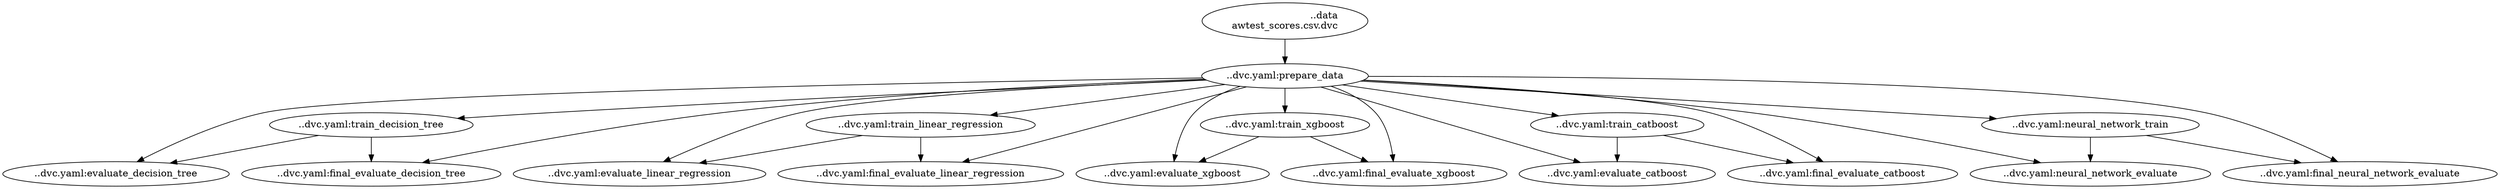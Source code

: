 strict digraph {
"..\dvc.yaml:prepare_data";
"..\dvc.yaml:train_decision_tree";
"..\dvc.yaml:evaluate_decision_tree";
"..\dvc.yaml:final_evaluate_decision_tree";
"..\dvc.yaml:train_linear_regression";
"..\dvc.yaml:evaluate_linear_regression";
"..\dvc.yaml:final_evaluate_linear_regression";
"..\dvc.yaml:train_xgboost";
"..\dvc.yaml:evaluate_xgboost";
"..\dvc.yaml:final_evaluate_xgboost";
"..\dvc.yaml:train_catboost";
"..\dvc.yaml:evaluate_catboost";
"..\dvc.yaml:final_evaluate_catboost";
"..\dvc.yaml:neural_network_train";
"..\dvc.yaml:neural_network_evaluate";
"..\dvc.yaml:final_neural_network_evaluate";
"..\data\raw\test_scores.csv.dvc";
"..\dvc.yaml:prepare_data" -> "..\dvc.yaml:train_decision_tree";
"..\dvc.yaml:prepare_data" -> "..\dvc.yaml:evaluate_decision_tree";
"..\dvc.yaml:prepare_data" -> "..\dvc.yaml:final_evaluate_decision_tree";
"..\dvc.yaml:prepare_data" -> "..\dvc.yaml:train_linear_regression";
"..\dvc.yaml:prepare_data" -> "..\dvc.yaml:evaluate_linear_regression";
"..\dvc.yaml:prepare_data" -> "..\dvc.yaml:final_evaluate_linear_regression";
"..\dvc.yaml:prepare_data" -> "..\dvc.yaml:train_xgboost";
"..\dvc.yaml:prepare_data" -> "..\dvc.yaml:evaluate_xgboost";
"..\dvc.yaml:prepare_data" -> "..\dvc.yaml:final_evaluate_xgboost";
"..\dvc.yaml:prepare_data" -> "..\dvc.yaml:train_catboost";
"..\dvc.yaml:prepare_data" -> "..\dvc.yaml:evaluate_catboost";
"..\dvc.yaml:prepare_data" -> "..\dvc.yaml:final_evaluate_catboost";
"..\dvc.yaml:prepare_data" -> "..\dvc.yaml:neural_network_train";
"..\dvc.yaml:prepare_data" -> "..\dvc.yaml:neural_network_evaluate";
"..\dvc.yaml:prepare_data" -> "..\dvc.yaml:final_neural_network_evaluate";
"..\dvc.yaml:train_decision_tree" -> "..\dvc.yaml:evaluate_decision_tree";
"..\dvc.yaml:train_decision_tree" -> "..\dvc.yaml:final_evaluate_decision_tree";
"..\dvc.yaml:train_linear_regression" -> "..\dvc.yaml:evaluate_linear_regression";
"..\dvc.yaml:train_linear_regression" -> "..\dvc.yaml:final_evaluate_linear_regression";
"..\dvc.yaml:train_xgboost" -> "..\dvc.yaml:evaluate_xgboost";
"..\dvc.yaml:train_xgboost" -> "..\dvc.yaml:final_evaluate_xgboost";
"..\dvc.yaml:train_catboost" -> "..\dvc.yaml:evaluate_catboost";
"..\dvc.yaml:train_catboost" -> "..\dvc.yaml:final_evaluate_catboost";
"..\dvc.yaml:neural_network_train" -> "..\dvc.yaml:neural_network_evaluate";
"..\dvc.yaml:neural_network_train" -> "..\dvc.yaml:final_neural_network_evaluate";
"..\data\raw\test_scores.csv.dvc" -> "..\dvc.yaml:prepare_data";
}

